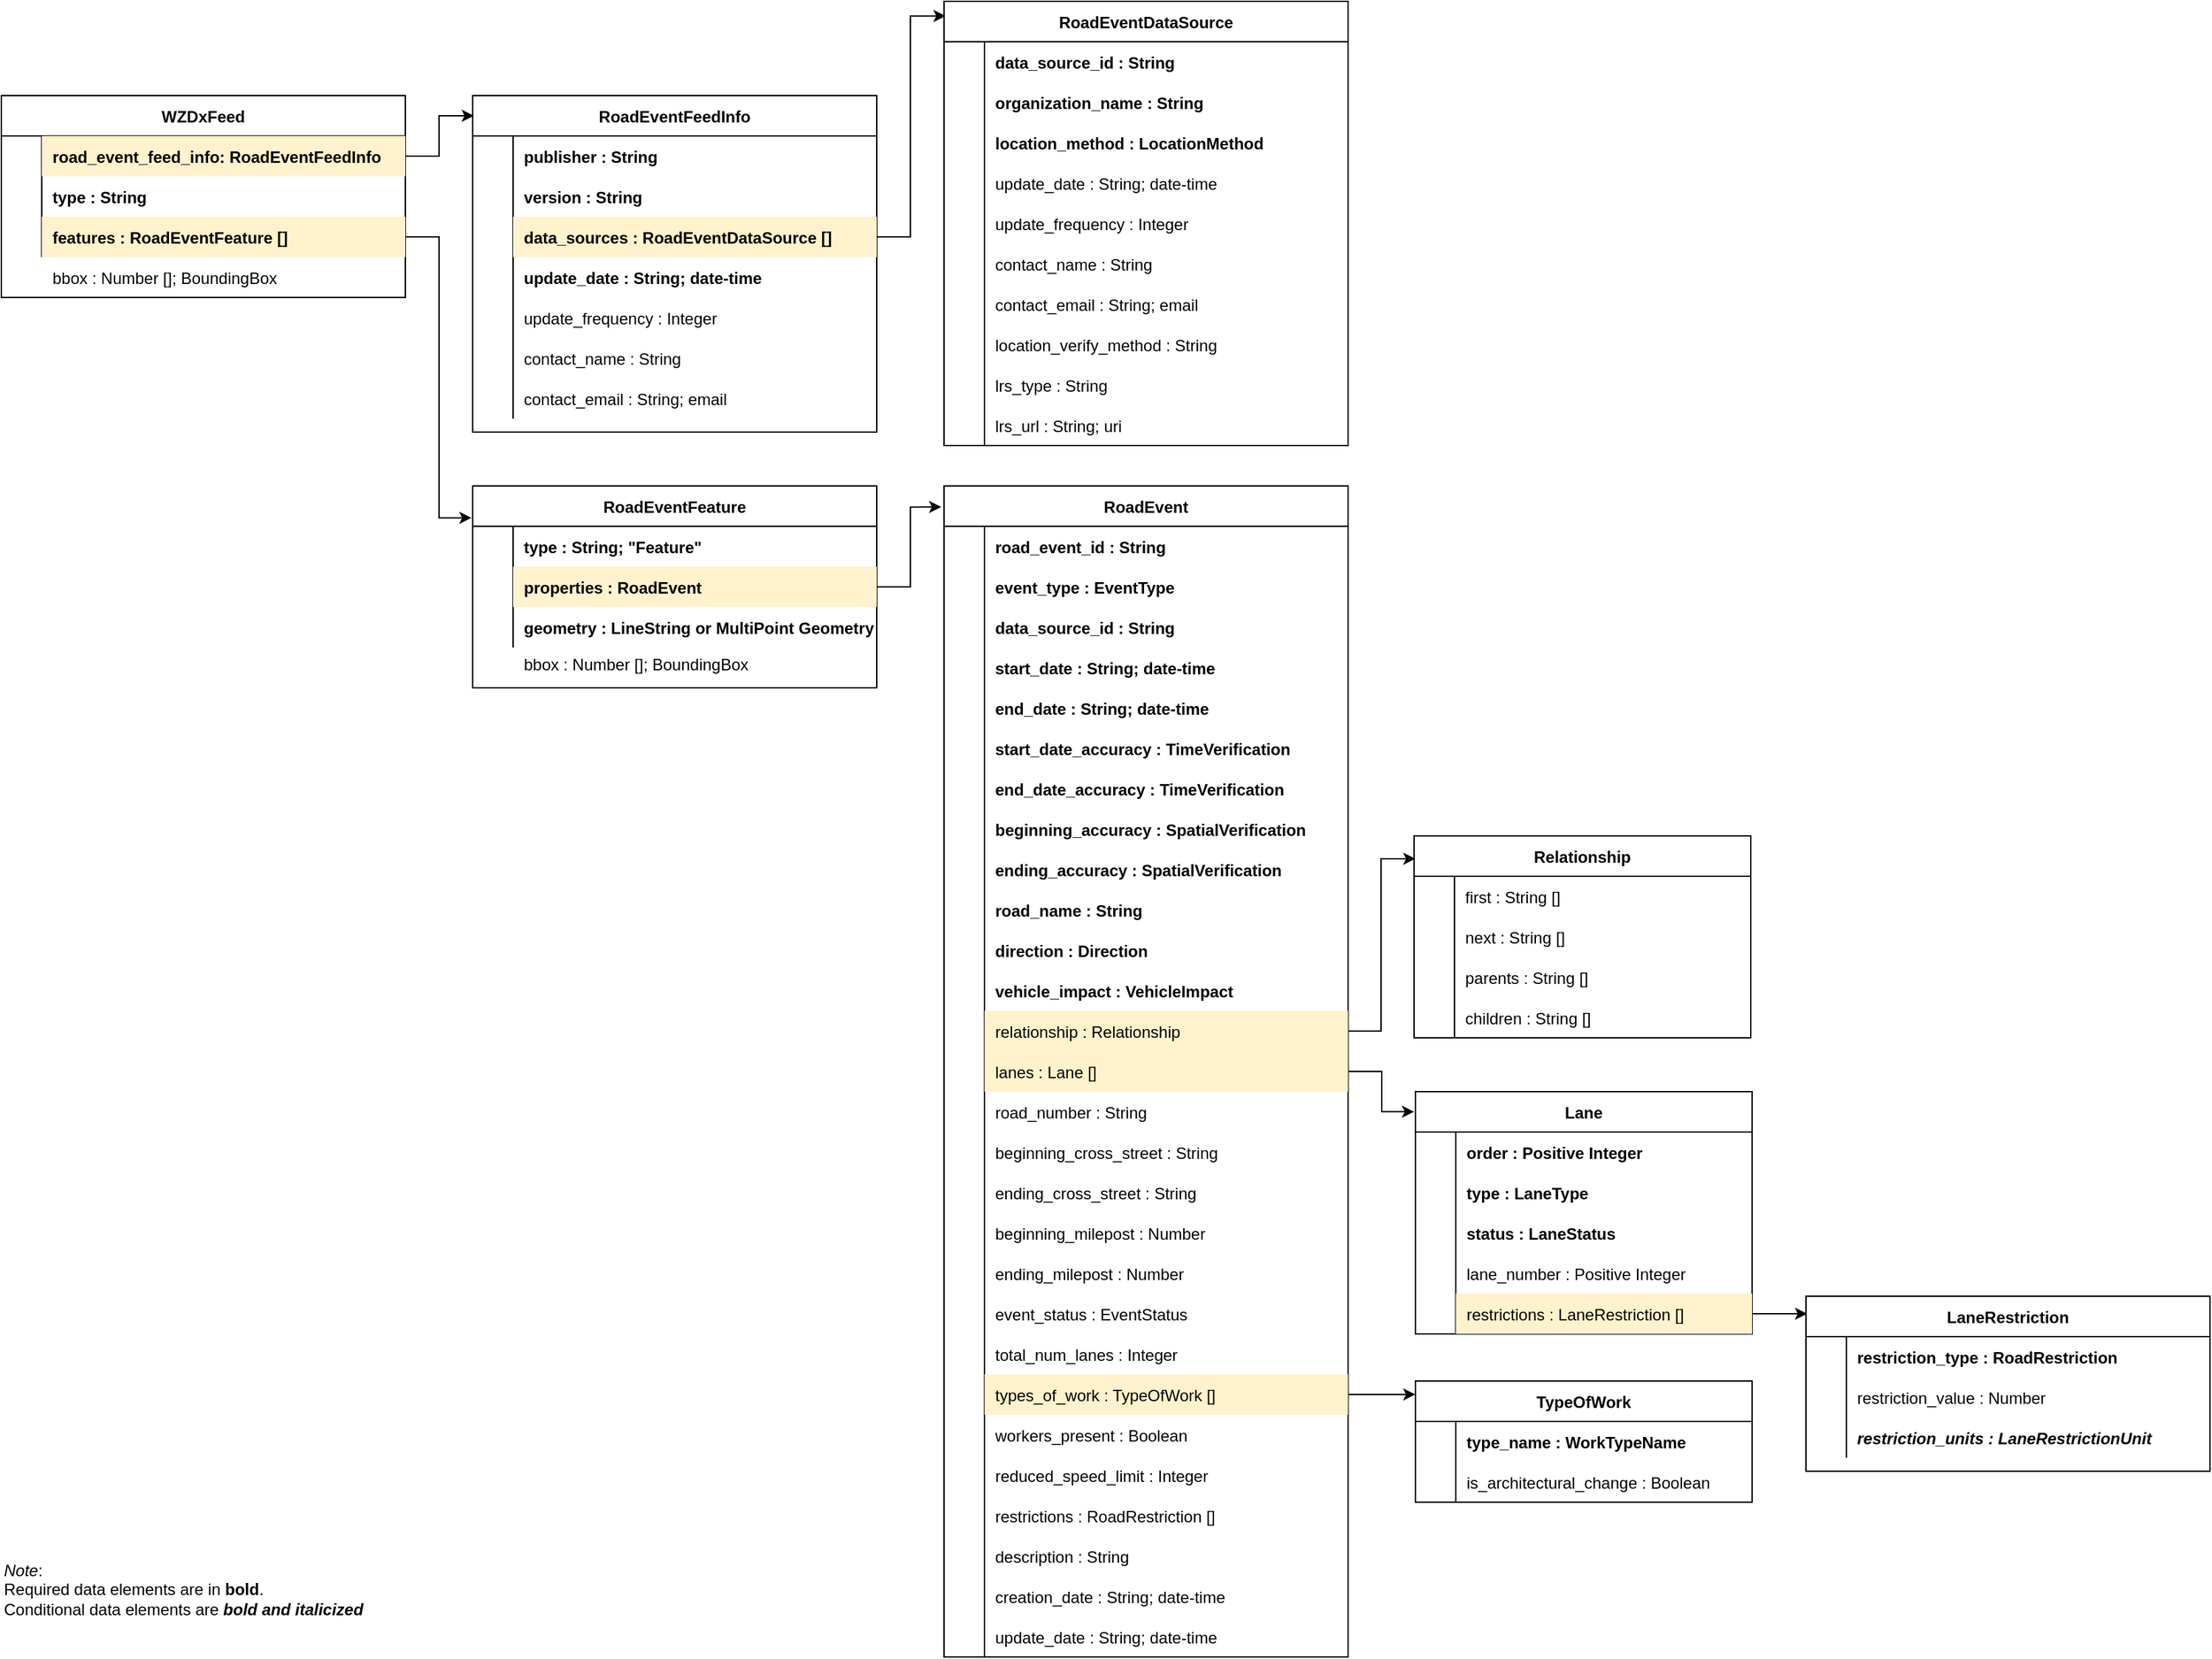 <mxfile version="14.0.5" type="device"><diagram id="R2lEEEUBdFMjLlhIrx00" name="wzdx_object_diagram"><mxGraphModel dx="542" dy="802" grid="1" gridSize="10" guides="0" tooltips="1" connect="1" arrows="1" fold="1" page="1" pageScale="1" pageWidth="850" pageHeight="1100" math="0" shadow="0" extFonts="Permanent Marker^https://fonts.googleapis.com/css?family=Permanent+Marker"><root><mxCell id="0"/><mxCell id="1" parent="0"/><mxCell id="kkJm4F6W9m2wwQlCDfJv-1" value="&lt;i&gt;Note&lt;/i&gt;: &lt;br&gt;Required data elements are in&amp;nbsp;&lt;b&gt;bold&lt;/b&gt;. &lt;br&gt;Conditional data elements are&amp;nbsp;&lt;b&gt;&lt;i&gt;bold and italicized&lt;/i&gt;&lt;/b&gt;&amp;nbsp;" style="text;html=1;strokeColor=none;fillColor=none;align=left;verticalAlign=middle;whiteSpace=wrap;rounded=0;" parent="1" vertex="1"><mxGeometry x="40" y="1220" width="540" height="20" as="geometry"/></mxCell><mxCell id="k0RqxaRmuKo-K8MDaf9T-4" style="edgeStyle=orthogonalEdgeStyle;rounded=0;orthogonalLoop=1;jettySize=auto;html=1;exitX=1;exitY=0.5;exitDx=0;exitDy=0;entryX=0;entryY=0.111;entryDx=0;entryDy=0;entryPerimeter=0;" parent="1" source="k0RqxaRmuKo-K8MDaf9T-1" target="uCtt0tD_G5qv8hF2xsMe-266" edge="1"><mxGeometry relative="1" as="geometry"/></mxCell><mxCell id="k0RqxaRmuKo-K8MDaf9T-5" style="edgeStyle=orthogonalEdgeStyle;rounded=0;orthogonalLoop=1;jettySize=auto;html=1;exitX=1;exitY=0.5;exitDx=0;exitDy=0;entryX=0.004;entryY=0.113;entryDx=0;entryDy=0;entryPerimeter=0;" parent="1" source="t7j2kxV-uw-LM42T0Sll-5" target="uCtt0tD_G5qv8hF2xsMe-300" edge="1"><mxGeometry relative="1" as="geometry"/></mxCell><mxCell id="k0RqxaRmuKo-K8MDaf9T-6" style="edgeStyle=orthogonalEdgeStyle;rounded=0;orthogonalLoop=1;jettySize=auto;html=1;exitX=1;exitY=0.5;exitDx=0;exitDy=0;entryX=-0.004;entryY=0.083;entryDx=0;entryDy=0;entryPerimeter=0;" parent="1" source="t7j2kxV-uw-LM42T0Sll-8" target="uCtt0tD_G5qv8hF2xsMe-232" edge="1"><mxGeometry relative="1" as="geometry"/></mxCell><mxCell id="k0RqxaRmuKo-K8MDaf9T-8" style="edgeStyle=orthogonalEdgeStyle;rounded=0;orthogonalLoop=1;jettySize=auto;html=1;exitX=1;exitY=0.5;exitDx=0;exitDy=0;entryX=0.003;entryY=0.1;entryDx=0;entryDy=0;entryPerimeter=0;" parent="1" source="uCtt0tD_G5qv8hF2xsMe-236" target="uCtt0tD_G5qv8hF2xsMe-343" edge="1"><mxGeometry relative="1" as="geometry"/></mxCell><mxCell id="RslNUwGre3f8OOTfC9o_-3" value="WZDxFeed" style="shape=table;startSize=30;container=1;collapsible=1;childLayout=tableLayout;fixedRows=1;rowLines=0;fontStyle=1;align=center;resizeLast=1;" parent="1" vertex="1"><mxGeometry x="40" y="120" width="300" height="150" as="geometry"/></mxCell><mxCell id="RslNUwGre3f8OOTfC9o_-4" value="" style="shape=partialRectangle;collapsible=0;dropTarget=0;pointerEvents=0;fillColor=none;points=[[0,0.5],[1,0.5]];portConstraint=eastwest;top=0;left=0;right=0;bottom=0;" parent="RslNUwGre3f8OOTfC9o_-3" vertex="1"><mxGeometry y="30" width="300" height="30" as="geometry"/></mxCell><mxCell id="RslNUwGre3f8OOTfC9o_-5" value="" style="shape=partialRectangle;overflow=hidden;connectable=0;fillColor=none;top=0;left=0;bottom=0;right=0;" parent="RslNUwGre3f8OOTfC9o_-4" vertex="1"><mxGeometry width="30" height="30" as="geometry"/></mxCell><mxCell id="RslNUwGre3f8OOTfC9o_-6" value="road_event_feed_info: RoadEventFeedInfo" style="shape=partialRectangle;overflow=hidden;connectable=0;fillColor=#fff2cc;top=0;left=0;bottom=0;right=0;align=left;spacingLeft=6;fontStyle=1;strokeColor=#d6b656;" parent="RslNUwGre3f8OOTfC9o_-4" vertex="1"><mxGeometry x="30" width="270" height="30" as="geometry"/></mxCell><mxCell id="RslNUwGre3f8OOTfC9o_-7" style="shape=partialRectangle;collapsible=0;dropTarget=0;pointerEvents=0;fillColor=none;points=[[0,0.5],[1,0.5]];portConstraint=eastwest;top=0;left=0;right=0;bottom=0;" parent="RslNUwGre3f8OOTfC9o_-3" vertex="1"><mxGeometry y="60" width="300" height="30" as="geometry"/></mxCell><mxCell id="RslNUwGre3f8OOTfC9o_-8" style="shape=partialRectangle;overflow=hidden;connectable=0;fillColor=none;top=0;left=0;bottom=0;right=0;" parent="RslNUwGre3f8OOTfC9o_-7" vertex="1"><mxGeometry width="30" height="30" as="geometry"/></mxCell><mxCell id="RslNUwGre3f8OOTfC9o_-9" value="type : String" style="shape=partialRectangle;overflow=hidden;connectable=0;fillColor=none;top=0;left=0;bottom=0;right=0;align=left;spacingLeft=6;fontStyle=1" parent="RslNUwGre3f8OOTfC9o_-7" vertex="1"><mxGeometry x="30" width="270" height="30" as="geometry"/></mxCell><mxCell id="RslNUwGre3f8OOTfC9o_-10" style="shape=partialRectangle;collapsible=0;dropTarget=0;pointerEvents=0;fillColor=none;points=[[0,0.5],[1,0.5]];portConstraint=eastwest;top=0;left=0;right=0;bottom=0;" parent="RslNUwGre3f8OOTfC9o_-3" vertex="1"><mxGeometry y="90" width="300" height="30" as="geometry"/></mxCell><mxCell id="RslNUwGre3f8OOTfC9o_-11" style="shape=partialRectangle;overflow=hidden;connectable=0;fillColor=none;top=0;left=0;bottom=0;right=0;" parent="RslNUwGre3f8OOTfC9o_-10" vertex="1"><mxGeometry width="30" height="30" as="geometry"/></mxCell><mxCell id="RslNUwGre3f8OOTfC9o_-12" value="features : RoadEventFeature []" style="shape=partialRectangle;overflow=hidden;connectable=0;fillColor=#fff2cc;top=0;left=0;bottom=0;right=0;align=left;spacingLeft=6;fontStyle=1;strokeColor=#d6b656;" parent="RslNUwGre3f8OOTfC9o_-10" vertex="1"><mxGeometry x="30" width="270" height="30" as="geometry"/></mxCell><mxCell id="k0RqxaRmuKo-K8MDaf9T-9" style="edgeStyle=orthogonalEdgeStyle;rounded=0;orthogonalLoop=1;jettySize=auto;html=1;exitX=1;exitY=0.5;exitDx=0;exitDy=0;entryX=0.003;entryY=0.06;entryDx=0;entryDy=0;entryPerimeter=0;" parent="1" source="RslNUwGre3f8OOTfC9o_-4" target="C-vyLk0tnHw3VtMMgP7b-23" edge="1"><mxGeometry relative="1" as="geometry"/></mxCell><mxCell id="k0RqxaRmuKo-K8MDaf9T-10" style="edgeStyle=orthogonalEdgeStyle;rounded=0;orthogonalLoop=1;jettySize=auto;html=1;exitX=1;exitY=0.5;exitDx=0;exitDy=0;entryX=-0.003;entryY=0.158;entryDx=0;entryDy=0;entryPerimeter=0;" parent="1" source="RslNUwGre3f8OOTfC9o_-10" target="BHbQhKfwGy02K6a1aAIS-3" edge="1"><mxGeometry relative="1" as="geometry"/></mxCell><mxCell id="k0RqxaRmuKo-K8MDaf9T-11" style="edgeStyle=orthogonalEdgeStyle;rounded=0;orthogonalLoop=1;jettySize=auto;html=1;exitX=1;exitY=0.5;exitDx=0;exitDy=0;entryX=-0.007;entryY=0.018;entryDx=0;entryDy=0;entryPerimeter=0;" parent="1" source="BHbQhKfwGy02K6a1aAIS-7" target="C-vyLk0tnHw3VtMMgP7b-13" edge="1"><mxGeometry relative="1" as="geometry"/></mxCell><mxCell id="k0RqxaRmuKo-K8MDaf9T-12" style="edgeStyle=orthogonalEdgeStyle;rounded=0;orthogonalLoop=1;jettySize=auto;html=1;exitX=1;exitY=0.5;exitDx=0;exitDy=0;entryX=0.004;entryY=0.033;entryDx=0;entryDy=0;entryPerimeter=0;" parent="1" source="g1YjNCGrNxeesBz3NY09-2" target="C-vyLk0tnHw3VtMMgP7b-2" edge="1"><mxGeometry relative="1" as="geometry"/></mxCell><mxCell id="C-vyLk0tnHw3VtMMgP7b-23" value="RoadEventFeedInfo" style="shape=table;startSize=30;container=1;collapsible=1;childLayout=tableLayout;fixedRows=1;rowLines=0;fontStyle=1;align=center;resizeLast=1;" parent="1" vertex="1"><mxGeometry x="390" y="120" width="300" height="250" as="geometry"/></mxCell><mxCell id="C-vyLk0tnHw3VtMMgP7b-27" value="" style="shape=partialRectangle;collapsible=0;dropTarget=0;pointerEvents=0;fillColor=none;points=[[0,0.5],[1,0.5]];portConstraint=eastwest;top=0;left=0;right=0;bottom=0;" parent="C-vyLk0tnHw3VtMMgP7b-23" vertex="1"><mxGeometry y="30" width="300" height="30" as="geometry"/></mxCell><mxCell id="C-vyLk0tnHw3VtMMgP7b-28" value="" style="shape=partialRectangle;overflow=hidden;connectable=0;fillColor=none;top=0;left=0;bottom=0;right=0;" parent="C-vyLk0tnHw3VtMMgP7b-27" vertex="1"><mxGeometry width="30" height="30" as="geometry"/></mxCell><mxCell id="C-vyLk0tnHw3VtMMgP7b-29" value="publisher : String" style="shape=partialRectangle;overflow=hidden;connectable=0;fillColor=none;top=0;left=0;bottom=0;right=0;align=left;spacingLeft=6;fontStyle=1" parent="C-vyLk0tnHw3VtMMgP7b-27" vertex="1"><mxGeometry x="30" width="270" height="30" as="geometry"/></mxCell><mxCell id="uCtt0tD_G5qv8hF2xsMe-9" style="shape=partialRectangle;collapsible=0;dropTarget=0;pointerEvents=0;fillColor=none;points=[[0,0.5],[1,0.5]];portConstraint=eastwest;top=0;left=0;right=0;bottom=0;" parent="C-vyLk0tnHw3VtMMgP7b-23" vertex="1"><mxGeometry y="60" width="300" height="30" as="geometry"/></mxCell><mxCell id="uCtt0tD_G5qv8hF2xsMe-10" style="shape=partialRectangle;overflow=hidden;connectable=0;fillColor=none;top=0;left=0;bottom=0;right=0;" parent="uCtt0tD_G5qv8hF2xsMe-9" vertex="1"><mxGeometry width="30" height="30" as="geometry"/></mxCell><mxCell id="uCtt0tD_G5qv8hF2xsMe-11" value="version : String" style="shape=partialRectangle;overflow=hidden;connectable=0;fillColor=none;top=0;left=0;bottom=0;right=0;align=left;spacingLeft=6;fontStyle=1" parent="uCtt0tD_G5qv8hF2xsMe-9" vertex="1"><mxGeometry x="30" width="270" height="30" as="geometry"/></mxCell><mxCell id="g1YjNCGrNxeesBz3NY09-2" style="shape=partialRectangle;collapsible=0;dropTarget=0;pointerEvents=0;fillColor=none;points=[[0,0.5],[1,0.5]];portConstraint=eastwest;top=0;left=0;right=0;bottom=0;" parent="C-vyLk0tnHw3VtMMgP7b-23" vertex="1"><mxGeometry y="90" width="300" height="30" as="geometry"/></mxCell><mxCell id="g1YjNCGrNxeesBz3NY09-3" style="shape=partialRectangle;overflow=hidden;connectable=0;fillColor=none;top=0;left=0;bottom=0;right=0;" parent="g1YjNCGrNxeesBz3NY09-2" vertex="1"><mxGeometry width="30" height="30" as="geometry"/></mxCell><mxCell id="g1YjNCGrNxeesBz3NY09-4" value="data_sources : RoadEventDataSource []" style="shape=partialRectangle;overflow=hidden;connectable=0;fillColor=#fff2cc;top=0;left=0;bottom=0;right=0;align=left;spacingLeft=6;fontStyle=1;strokeColor=#d6b656;" parent="g1YjNCGrNxeesBz3NY09-2" vertex="1"><mxGeometry x="30" width="270" height="30" as="geometry"/></mxCell><mxCell id="uCtt0tD_G5qv8hF2xsMe-12" style="shape=partialRectangle;collapsible=0;dropTarget=0;pointerEvents=0;fillColor=none;points=[[0,0.5],[1,0.5]];portConstraint=eastwest;top=0;left=0;right=0;bottom=0;" parent="C-vyLk0tnHw3VtMMgP7b-23" vertex="1"><mxGeometry y="120" width="300" height="30" as="geometry"/></mxCell><mxCell id="uCtt0tD_G5qv8hF2xsMe-13" style="shape=partialRectangle;overflow=hidden;connectable=0;fillColor=none;top=0;left=0;bottom=0;right=0;" parent="uCtt0tD_G5qv8hF2xsMe-12" vertex="1"><mxGeometry width="30" height="30" as="geometry"/></mxCell><mxCell id="uCtt0tD_G5qv8hF2xsMe-14" value="update_date : String; date-time" style="shape=partialRectangle;overflow=hidden;connectable=0;fillColor=none;top=0;left=0;bottom=0;right=0;align=left;spacingLeft=6;fontStyle=1" parent="uCtt0tD_G5qv8hF2xsMe-12" vertex="1"><mxGeometry x="30" width="270" height="30" as="geometry"/></mxCell><mxCell id="uCtt0tD_G5qv8hF2xsMe-15" style="shape=partialRectangle;collapsible=0;dropTarget=0;pointerEvents=0;fillColor=none;points=[[0,0.5],[1,0.5]];portConstraint=eastwest;top=0;left=0;right=0;bottom=0;" parent="C-vyLk0tnHw3VtMMgP7b-23" vertex="1"><mxGeometry y="150" width="300" height="30" as="geometry"/></mxCell><mxCell id="uCtt0tD_G5qv8hF2xsMe-16" style="shape=partialRectangle;overflow=hidden;connectable=0;fillColor=none;top=0;left=0;bottom=0;right=0;" parent="uCtt0tD_G5qv8hF2xsMe-15" vertex="1"><mxGeometry width="30" height="30" as="geometry"/></mxCell><mxCell id="uCtt0tD_G5qv8hF2xsMe-17" value="update_frequency : Integer" style="shape=partialRectangle;overflow=hidden;connectable=0;fillColor=none;top=0;left=0;bottom=0;right=0;align=left;spacingLeft=6;" parent="uCtt0tD_G5qv8hF2xsMe-15" vertex="1"><mxGeometry x="30" width="270" height="30" as="geometry"/></mxCell><mxCell id="uCtt0tD_G5qv8hF2xsMe-18" style="shape=partialRectangle;collapsible=0;dropTarget=0;pointerEvents=0;fillColor=none;points=[[0,0.5],[1,0.5]];portConstraint=eastwest;top=0;left=0;right=0;bottom=0;" parent="C-vyLk0tnHw3VtMMgP7b-23" vertex="1"><mxGeometry y="180" width="300" height="30" as="geometry"/></mxCell><mxCell id="uCtt0tD_G5qv8hF2xsMe-19" style="shape=partialRectangle;overflow=hidden;connectable=0;fillColor=none;top=0;left=0;bottom=0;right=0;" parent="uCtt0tD_G5qv8hF2xsMe-18" vertex="1"><mxGeometry width="30" height="30" as="geometry"/></mxCell><mxCell id="uCtt0tD_G5qv8hF2xsMe-20" value="contact_name : String" style="shape=partialRectangle;overflow=hidden;connectable=0;fillColor=none;top=0;left=0;bottom=0;right=0;align=left;spacingLeft=6;" parent="uCtt0tD_G5qv8hF2xsMe-18" vertex="1"><mxGeometry x="30" width="270" height="30" as="geometry"/></mxCell><mxCell id="uCtt0tD_G5qv8hF2xsMe-21" style="shape=partialRectangle;collapsible=0;dropTarget=0;pointerEvents=0;fillColor=none;points=[[0,0.5],[1,0.5]];portConstraint=eastwest;top=0;left=0;right=0;bottom=0;" parent="C-vyLk0tnHw3VtMMgP7b-23" vertex="1"><mxGeometry y="210" width="300" height="30" as="geometry"/></mxCell><mxCell id="uCtt0tD_G5qv8hF2xsMe-22" style="shape=partialRectangle;overflow=hidden;connectable=0;fillColor=none;top=0;left=0;bottom=0;right=0;" parent="uCtt0tD_G5qv8hF2xsMe-21" vertex="1"><mxGeometry width="30" height="30" as="geometry"/></mxCell><mxCell id="uCtt0tD_G5qv8hF2xsMe-23" value="contact_email : String; email" style="shape=partialRectangle;overflow=hidden;connectable=0;fillColor=none;top=0;left=0;bottom=0;right=0;align=left;spacingLeft=6;" parent="uCtt0tD_G5qv8hF2xsMe-21" vertex="1"><mxGeometry x="30" width="270" height="30" as="geometry"/></mxCell><mxCell id="BHbQhKfwGy02K6a1aAIS-3" value="RoadEventFeature" style="shape=table;startSize=30;container=1;collapsible=1;childLayout=tableLayout;fixedRows=1;rowLines=0;fontStyle=1;align=center;resizeLast=1;" parent="1" vertex="1"><mxGeometry x="390" y="410" width="300" height="150" as="geometry"/></mxCell><mxCell id="BHbQhKfwGy02K6a1aAIS-4" value="" style="shape=partialRectangle;collapsible=0;dropTarget=0;pointerEvents=0;fillColor=none;points=[[0,0.5],[1,0.5]];portConstraint=eastwest;top=0;left=0;right=0;bottom=0;" parent="BHbQhKfwGy02K6a1aAIS-3" vertex="1"><mxGeometry y="30" width="300" height="30" as="geometry"/></mxCell><mxCell id="BHbQhKfwGy02K6a1aAIS-5" value="" style="shape=partialRectangle;overflow=hidden;connectable=0;fillColor=none;top=0;left=0;bottom=0;right=0;" parent="BHbQhKfwGy02K6a1aAIS-4" vertex="1"><mxGeometry width="30" height="30" as="geometry"/></mxCell><mxCell id="BHbQhKfwGy02K6a1aAIS-6" value="type : String; &quot;Feature&quot;" style="shape=partialRectangle;overflow=hidden;connectable=0;top=0;left=0;bottom=0;right=0;align=left;spacingLeft=6;fontStyle=1;strokeColor=#d6b656;fillColor=none;" parent="BHbQhKfwGy02K6a1aAIS-4" vertex="1"><mxGeometry x="30" width="270" height="30" as="geometry"/></mxCell><mxCell id="BHbQhKfwGy02K6a1aAIS-7" style="shape=partialRectangle;collapsible=0;dropTarget=0;pointerEvents=0;fillColor=none;points=[[0,0.5],[1,0.5]];portConstraint=eastwest;top=0;left=0;right=0;bottom=0;" parent="BHbQhKfwGy02K6a1aAIS-3" vertex="1"><mxGeometry y="60" width="300" height="30" as="geometry"/></mxCell><mxCell id="BHbQhKfwGy02K6a1aAIS-8" style="shape=partialRectangle;overflow=hidden;connectable=0;fillColor=none;top=0;left=0;bottom=0;right=0;" parent="BHbQhKfwGy02K6a1aAIS-7" vertex="1"><mxGeometry width="30" height="30" as="geometry"/></mxCell><mxCell id="BHbQhKfwGy02K6a1aAIS-9" value="properties : RoadEvent" style="shape=partialRectangle;overflow=hidden;connectable=0;fillColor=#fff2cc;top=0;left=0;bottom=0;right=0;align=left;spacingLeft=6;fontStyle=1;strokeColor=#d6b656;" parent="BHbQhKfwGy02K6a1aAIS-7" vertex="1"><mxGeometry x="30" width="270" height="30" as="geometry"/></mxCell><mxCell id="BHbQhKfwGy02K6a1aAIS-10" style="shape=partialRectangle;collapsible=0;dropTarget=0;pointerEvents=0;fillColor=none;points=[[0,0.5],[1,0.5]];portConstraint=eastwest;top=0;left=0;right=0;bottom=0;" parent="BHbQhKfwGy02K6a1aAIS-3" vertex="1"><mxGeometry y="90" width="300" height="30" as="geometry"/></mxCell><mxCell id="BHbQhKfwGy02K6a1aAIS-11" style="shape=partialRectangle;overflow=hidden;connectable=0;fillColor=none;top=0;left=0;bottom=0;right=0;" parent="BHbQhKfwGy02K6a1aAIS-10" vertex="1"><mxGeometry width="30" height="30" as="geometry"/></mxCell><mxCell id="BHbQhKfwGy02K6a1aAIS-12" value="geometry : LineString or MultiPoint Geometry" style="shape=partialRectangle;overflow=hidden;connectable=0;top=0;left=0;bottom=0;right=0;align=left;spacingLeft=6;fontStyle=1;strokeColor=#d6b656;fillColor=none;" parent="BHbQhKfwGy02K6a1aAIS-10" vertex="1"><mxGeometry x="30" width="270" height="30" as="geometry"/></mxCell><mxCell id="C-vyLk0tnHw3VtMMgP7b-2" value="RoadEventDataSource" style="shape=table;startSize=30;container=1;collapsible=1;childLayout=tableLayout;fixedRows=1;rowLines=0;fontStyle=1;align=center;resizeLast=1;" parent="1" vertex="1"><mxGeometry x="740" y="50" width="300" height="330" as="geometry"/></mxCell><mxCell id="C-vyLk0tnHw3VtMMgP7b-6" value="" style="shape=partialRectangle;collapsible=0;dropTarget=0;pointerEvents=0;fillColor=none;points=[[0,0.5],[1,0.5]];portConstraint=eastwest;top=0;left=0;right=0;bottom=0;" parent="C-vyLk0tnHw3VtMMgP7b-2" vertex="1"><mxGeometry y="30" width="300" height="30" as="geometry"/></mxCell><mxCell id="C-vyLk0tnHw3VtMMgP7b-7" value="" style="shape=partialRectangle;overflow=hidden;connectable=0;fillColor=none;top=0;left=0;bottom=0;right=0;" parent="C-vyLk0tnHw3VtMMgP7b-6" vertex="1"><mxGeometry width="30" height="30" as="geometry"/></mxCell><mxCell id="C-vyLk0tnHw3VtMMgP7b-8" value="data_source_id : String" style="shape=partialRectangle;overflow=hidden;connectable=0;fillColor=none;top=0;left=0;bottom=0;right=0;align=left;spacingLeft=6;fontStyle=1" parent="C-vyLk0tnHw3VtMMgP7b-6" vertex="1"><mxGeometry x="30" width="270" height="30" as="geometry"/></mxCell><mxCell id="C-vyLk0tnHw3VtMMgP7b-9" value="" style="shape=partialRectangle;collapsible=0;dropTarget=0;pointerEvents=0;fillColor=none;points=[[0,0.5],[1,0.5]];portConstraint=eastwest;top=0;left=0;right=0;bottom=0;" parent="C-vyLk0tnHw3VtMMgP7b-2" vertex="1"><mxGeometry y="60" width="300" height="30" as="geometry"/></mxCell><mxCell id="C-vyLk0tnHw3VtMMgP7b-10" value="" style="shape=partialRectangle;overflow=hidden;connectable=0;fillColor=none;top=0;left=0;bottom=0;right=0;" parent="C-vyLk0tnHw3VtMMgP7b-9" vertex="1"><mxGeometry width="30" height="30" as="geometry"/></mxCell><mxCell id="C-vyLk0tnHw3VtMMgP7b-11" value="organization_name : String" style="shape=partialRectangle;overflow=hidden;connectable=0;fillColor=none;top=0;left=0;bottom=0;right=0;align=left;spacingLeft=6;fontStyle=1" parent="C-vyLk0tnHw3VtMMgP7b-9" vertex="1"><mxGeometry x="30" width="270" height="30" as="geometry"/></mxCell><mxCell id="uCtt0tD_G5qv8hF2xsMe-60" style="shape=partialRectangle;collapsible=0;dropTarget=0;pointerEvents=0;fillColor=none;points=[[0,0.5],[1,0.5]];portConstraint=eastwest;top=0;left=0;right=0;bottom=0;" parent="C-vyLk0tnHw3VtMMgP7b-2" vertex="1"><mxGeometry y="90" width="300" height="30" as="geometry"/></mxCell><mxCell id="uCtt0tD_G5qv8hF2xsMe-61" style="shape=partialRectangle;overflow=hidden;connectable=0;fillColor=none;top=0;left=0;bottom=0;right=0;" parent="uCtt0tD_G5qv8hF2xsMe-60" vertex="1"><mxGeometry width="30" height="30" as="geometry"/></mxCell><mxCell id="uCtt0tD_G5qv8hF2xsMe-62" value="location_method : LocationMethod" style="shape=partialRectangle;overflow=hidden;connectable=0;fillColor=none;top=0;left=0;bottom=0;right=0;align=left;spacingLeft=6;fontStyle=1" parent="uCtt0tD_G5qv8hF2xsMe-60" vertex="1"><mxGeometry x="30" width="270" height="30" as="geometry"/></mxCell><mxCell id="uCtt0tD_G5qv8hF2xsMe-57" style="shape=partialRectangle;collapsible=0;dropTarget=0;pointerEvents=0;fillColor=none;points=[[0,0.5],[1,0.5]];portConstraint=eastwest;top=0;left=0;right=0;bottom=0;" parent="C-vyLk0tnHw3VtMMgP7b-2" vertex="1"><mxGeometry y="120" width="300" height="30" as="geometry"/></mxCell><mxCell id="uCtt0tD_G5qv8hF2xsMe-58" style="shape=partialRectangle;overflow=hidden;connectable=0;fillColor=none;top=0;left=0;bottom=0;right=0;" parent="uCtt0tD_G5qv8hF2xsMe-57" vertex="1"><mxGeometry width="30" height="30" as="geometry"/></mxCell><mxCell id="uCtt0tD_G5qv8hF2xsMe-59" value="update_date : String; date-time" style="shape=partialRectangle;overflow=hidden;connectable=0;fillColor=none;top=0;left=0;bottom=0;right=0;align=left;spacingLeft=6;" parent="uCtt0tD_G5qv8hF2xsMe-57" vertex="1"><mxGeometry x="30" width="270" height="30" as="geometry"/></mxCell><mxCell id="uCtt0tD_G5qv8hF2xsMe-54" style="shape=partialRectangle;collapsible=0;dropTarget=0;pointerEvents=0;fillColor=none;points=[[0,0.5],[1,0.5]];portConstraint=eastwest;top=0;left=0;right=0;bottom=0;" parent="C-vyLk0tnHw3VtMMgP7b-2" vertex="1"><mxGeometry y="150" width="300" height="30" as="geometry"/></mxCell><mxCell id="uCtt0tD_G5qv8hF2xsMe-55" style="shape=partialRectangle;overflow=hidden;connectable=0;fillColor=none;top=0;left=0;bottom=0;right=0;" parent="uCtt0tD_G5qv8hF2xsMe-54" vertex="1"><mxGeometry width="30" height="30" as="geometry"/></mxCell><mxCell id="uCtt0tD_G5qv8hF2xsMe-56" value="update_frequency : Integer" style="shape=partialRectangle;overflow=hidden;connectable=0;fillColor=none;top=0;left=0;bottom=0;right=0;align=left;spacingLeft=6;" parent="uCtt0tD_G5qv8hF2xsMe-54" vertex="1"><mxGeometry x="30" width="270" height="30" as="geometry"/></mxCell><mxCell id="uCtt0tD_G5qv8hF2xsMe-51" style="shape=partialRectangle;collapsible=0;dropTarget=0;pointerEvents=0;fillColor=none;points=[[0,0.5],[1,0.5]];portConstraint=eastwest;top=0;left=0;right=0;bottom=0;" parent="C-vyLk0tnHw3VtMMgP7b-2" vertex="1"><mxGeometry y="180" width="300" height="30" as="geometry"/></mxCell><mxCell id="uCtt0tD_G5qv8hF2xsMe-52" style="shape=partialRectangle;overflow=hidden;connectable=0;fillColor=none;top=0;left=0;bottom=0;right=0;" parent="uCtt0tD_G5qv8hF2xsMe-51" vertex="1"><mxGeometry width="30" height="30" as="geometry"/></mxCell><mxCell id="uCtt0tD_G5qv8hF2xsMe-53" value="contact_name : String" style="shape=partialRectangle;overflow=hidden;connectable=0;fillColor=none;top=0;left=0;bottom=0;right=0;align=left;spacingLeft=6;" parent="uCtt0tD_G5qv8hF2xsMe-51" vertex="1"><mxGeometry x="30" width="270" height="30" as="geometry"/></mxCell><mxCell id="uCtt0tD_G5qv8hF2xsMe-48" style="shape=partialRectangle;collapsible=0;dropTarget=0;pointerEvents=0;fillColor=none;points=[[0,0.5],[1,0.5]];portConstraint=eastwest;top=0;left=0;right=0;bottom=0;" parent="C-vyLk0tnHw3VtMMgP7b-2" vertex="1"><mxGeometry y="210" width="300" height="30" as="geometry"/></mxCell><mxCell id="uCtt0tD_G5qv8hF2xsMe-49" style="shape=partialRectangle;overflow=hidden;connectable=0;fillColor=none;top=0;left=0;bottom=0;right=0;" parent="uCtt0tD_G5qv8hF2xsMe-48" vertex="1"><mxGeometry width="30" height="30" as="geometry"/></mxCell><mxCell id="uCtt0tD_G5qv8hF2xsMe-50" value="contact_email : String; email" style="shape=partialRectangle;overflow=hidden;connectable=0;fillColor=none;top=0;left=0;bottom=0;right=0;align=left;spacingLeft=6;" parent="uCtt0tD_G5qv8hF2xsMe-48" vertex="1"><mxGeometry x="30" width="270" height="30" as="geometry"/></mxCell><mxCell id="uCtt0tD_G5qv8hF2xsMe-45" style="shape=partialRectangle;collapsible=0;dropTarget=0;pointerEvents=0;fillColor=none;points=[[0,0.5],[1,0.5]];portConstraint=eastwest;top=0;left=0;right=0;bottom=0;" parent="C-vyLk0tnHw3VtMMgP7b-2" vertex="1"><mxGeometry y="240" width="300" height="30" as="geometry"/></mxCell><mxCell id="uCtt0tD_G5qv8hF2xsMe-46" style="shape=partialRectangle;overflow=hidden;connectable=0;fillColor=none;top=0;left=0;bottom=0;right=0;" parent="uCtt0tD_G5qv8hF2xsMe-45" vertex="1"><mxGeometry width="30" height="30" as="geometry"/></mxCell><mxCell id="uCtt0tD_G5qv8hF2xsMe-47" value="location_verify_method : String" style="shape=partialRectangle;overflow=hidden;connectable=0;fillColor=none;top=0;left=0;bottom=0;right=0;align=left;spacingLeft=6;" parent="uCtt0tD_G5qv8hF2xsMe-45" vertex="1"><mxGeometry x="30" width="270" height="30" as="geometry"/></mxCell><mxCell id="uCtt0tD_G5qv8hF2xsMe-42" style="shape=partialRectangle;collapsible=0;dropTarget=0;pointerEvents=0;fillColor=none;points=[[0,0.5],[1,0.5]];portConstraint=eastwest;top=0;left=0;right=0;bottom=0;" parent="C-vyLk0tnHw3VtMMgP7b-2" vertex="1"><mxGeometry y="270" width="300" height="30" as="geometry"/></mxCell><mxCell id="uCtt0tD_G5qv8hF2xsMe-43" style="shape=partialRectangle;overflow=hidden;connectable=0;fillColor=none;top=0;left=0;bottom=0;right=0;" parent="uCtt0tD_G5qv8hF2xsMe-42" vertex="1"><mxGeometry width="30" height="30" as="geometry"/></mxCell><mxCell id="uCtt0tD_G5qv8hF2xsMe-44" value="lrs_type : String" style="shape=partialRectangle;overflow=hidden;connectable=0;fillColor=none;top=0;left=0;bottom=0;right=0;align=left;spacingLeft=6;" parent="uCtt0tD_G5qv8hF2xsMe-42" vertex="1"><mxGeometry x="30" width="270" height="30" as="geometry"/></mxCell><mxCell id="uCtt0tD_G5qv8hF2xsMe-39" style="shape=partialRectangle;collapsible=0;dropTarget=0;pointerEvents=0;fillColor=none;points=[[0,0.5],[1,0.5]];portConstraint=eastwest;top=0;left=0;right=0;bottom=0;" parent="C-vyLk0tnHw3VtMMgP7b-2" vertex="1"><mxGeometry y="300" width="300" height="30" as="geometry"/></mxCell><mxCell id="uCtt0tD_G5qv8hF2xsMe-40" style="shape=partialRectangle;overflow=hidden;connectable=0;fillColor=none;top=0;left=0;bottom=0;right=0;" parent="uCtt0tD_G5qv8hF2xsMe-39" vertex="1"><mxGeometry width="30" height="30" as="geometry"/></mxCell><mxCell id="uCtt0tD_G5qv8hF2xsMe-41" value="lrs_url : String; uri" style="shape=partialRectangle;overflow=hidden;connectable=0;fillColor=none;top=0;left=0;bottom=0;right=0;align=left;spacingLeft=6;" parent="uCtt0tD_G5qv8hF2xsMe-39" vertex="1"><mxGeometry x="30" width="270" height="30" as="geometry"/></mxCell><mxCell id="C-vyLk0tnHw3VtMMgP7b-13" value="RoadEvent" style="shape=table;startSize=30;container=1;collapsible=1;childLayout=tableLayout;fixedRows=1;rowLines=0;fontStyle=1;align=center;resizeLast=1;" parent="1" vertex="1"><mxGeometry x="740" y="410" width="300" height="870" as="geometry"/></mxCell><mxCell id="C-vyLk0tnHw3VtMMgP7b-17" value="" style="shape=partialRectangle;collapsible=0;dropTarget=0;pointerEvents=0;fillColor=none;points=[[0,0.5],[1,0.5]];portConstraint=eastwest;top=0;left=0;right=0;bottom=0;" parent="C-vyLk0tnHw3VtMMgP7b-13" vertex="1"><mxGeometry y="30" width="300" height="30" as="geometry"/></mxCell><mxCell id="C-vyLk0tnHw3VtMMgP7b-18" value="" style="shape=partialRectangle;overflow=hidden;connectable=0;fillColor=none;top=0;left=0;bottom=0;right=0;" parent="C-vyLk0tnHw3VtMMgP7b-17" vertex="1"><mxGeometry width="30" height="30" as="geometry"/></mxCell><mxCell id="C-vyLk0tnHw3VtMMgP7b-19" value="road_event_id : String" style="shape=partialRectangle;overflow=hidden;connectable=0;fillColor=none;top=0;left=0;bottom=0;right=0;align=left;spacingLeft=6;fontStyle=1" parent="C-vyLk0tnHw3VtMMgP7b-17" vertex="1"><mxGeometry x="30" width="270" height="30" as="geometry"/></mxCell><mxCell id="C-vyLk0tnHw3VtMMgP7b-20" value="" style="shape=partialRectangle;collapsible=0;dropTarget=0;pointerEvents=0;fillColor=none;points=[[0,0.5],[1,0.5]];portConstraint=eastwest;top=0;left=0;right=0;bottom=0;fontStyle=1" parent="C-vyLk0tnHw3VtMMgP7b-13" vertex="1"><mxGeometry y="60" width="300" height="30" as="geometry"/></mxCell><mxCell id="C-vyLk0tnHw3VtMMgP7b-21" value="" style="shape=partialRectangle;overflow=hidden;connectable=0;fillColor=none;top=0;left=0;bottom=0;right=0;" parent="C-vyLk0tnHw3VtMMgP7b-20" vertex="1"><mxGeometry width="30" height="30" as="geometry"/></mxCell><mxCell id="C-vyLk0tnHw3VtMMgP7b-22" value="event_type : EventType" style="shape=partialRectangle;overflow=hidden;connectable=0;fillColor=none;top=0;left=0;bottom=0;right=0;align=left;spacingLeft=6;fontStyle=1" parent="C-vyLk0tnHw3VtMMgP7b-20" vertex="1"><mxGeometry x="30" width="270" height="30" as="geometry"/></mxCell><mxCell id="t7j2kxV-uw-LM42T0Sll-2" value="" style="shape=partialRectangle;collapsible=0;dropTarget=0;pointerEvents=0;fillColor=none;points=[[0,0.5],[1,0.5]];portConstraint=eastwest;top=0;left=0;right=0;bottom=0;" parent="C-vyLk0tnHw3VtMMgP7b-13" vertex="1"><mxGeometry y="90" width="300" height="30" as="geometry"/></mxCell><mxCell id="t7j2kxV-uw-LM42T0Sll-3" value="" style="shape=partialRectangle;overflow=hidden;connectable=0;fillColor=none;top=0;left=0;bottom=0;right=0;" parent="t7j2kxV-uw-LM42T0Sll-2" vertex="1"><mxGeometry width="30" height="30" as="geometry"/></mxCell><mxCell id="t7j2kxV-uw-LM42T0Sll-4" value="data_source_id : String" style="shape=partialRectangle;overflow=hidden;connectable=0;fillColor=none;top=0;left=0;bottom=0;right=0;align=left;spacingLeft=6;fontStyle=1" parent="t7j2kxV-uw-LM42T0Sll-2" vertex="1"><mxGeometry x="30" width="270" height="30" as="geometry"/></mxCell><mxCell id="uCtt0tD_G5qv8hF2xsMe-87" style="shape=partialRectangle;collapsible=0;dropTarget=0;pointerEvents=0;fillColor=none;points=[[0,0.5],[1,0.5]];portConstraint=eastwest;top=0;left=0;right=0;bottom=0;fontStyle=1" parent="C-vyLk0tnHw3VtMMgP7b-13" vertex="1"><mxGeometry y="120" width="300" height="30" as="geometry"/></mxCell><mxCell id="uCtt0tD_G5qv8hF2xsMe-88" style="shape=partialRectangle;overflow=hidden;connectable=0;fillColor=none;top=0;left=0;bottom=0;right=0;" parent="uCtt0tD_G5qv8hF2xsMe-87" vertex="1"><mxGeometry width="30" height="30" as="geometry"/></mxCell><mxCell id="uCtt0tD_G5qv8hF2xsMe-89" value="start_date : String; date-time" style="shape=partialRectangle;overflow=hidden;connectable=0;fillColor=none;top=0;left=0;bottom=0;right=0;align=left;spacingLeft=6;fontStyle=1" parent="uCtt0tD_G5qv8hF2xsMe-87" vertex="1"><mxGeometry x="30" width="270" height="30" as="geometry"/></mxCell><mxCell id="uCtt0tD_G5qv8hF2xsMe-84" style="shape=partialRectangle;collapsible=0;dropTarget=0;pointerEvents=0;fillColor=none;points=[[0,0.5],[1,0.5]];portConstraint=eastwest;top=0;left=0;right=0;bottom=0;fontStyle=1" parent="C-vyLk0tnHw3VtMMgP7b-13" vertex="1"><mxGeometry y="150" width="300" height="30" as="geometry"/></mxCell><mxCell id="uCtt0tD_G5qv8hF2xsMe-85" style="shape=partialRectangle;overflow=hidden;connectable=0;fillColor=none;top=0;left=0;bottom=0;right=0;" parent="uCtt0tD_G5qv8hF2xsMe-84" vertex="1"><mxGeometry width="30" height="30" as="geometry"/></mxCell><mxCell id="uCtt0tD_G5qv8hF2xsMe-86" value="end_date : String; date-time" style="shape=partialRectangle;overflow=hidden;connectable=0;fillColor=none;top=0;left=0;bottom=0;right=0;align=left;spacingLeft=6;fontStyle=1" parent="uCtt0tD_G5qv8hF2xsMe-84" vertex="1"><mxGeometry x="30" width="270" height="30" as="geometry"/></mxCell><mxCell id="uCtt0tD_G5qv8hF2xsMe-81" style="shape=partialRectangle;collapsible=0;dropTarget=0;pointerEvents=0;fillColor=none;points=[[0,0.5],[1,0.5]];portConstraint=eastwest;top=0;left=0;right=0;bottom=0;fontStyle=1" parent="C-vyLk0tnHw3VtMMgP7b-13" vertex="1"><mxGeometry y="180" width="300" height="30" as="geometry"/></mxCell><mxCell id="uCtt0tD_G5qv8hF2xsMe-82" style="shape=partialRectangle;overflow=hidden;connectable=0;fillColor=none;top=0;left=0;bottom=0;right=0;" parent="uCtt0tD_G5qv8hF2xsMe-81" vertex="1"><mxGeometry width="30" height="30" as="geometry"/></mxCell><mxCell id="uCtt0tD_G5qv8hF2xsMe-83" value="start_date_accuracy : TimeVerification" style="shape=partialRectangle;overflow=hidden;connectable=0;fillColor=none;top=0;left=0;bottom=0;right=0;align=left;spacingLeft=6;fontStyle=1" parent="uCtt0tD_G5qv8hF2xsMe-81" vertex="1"><mxGeometry x="30" width="270" height="30" as="geometry"/></mxCell><mxCell id="uCtt0tD_G5qv8hF2xsMe-78" style="shape=partialRectangle;collapsible=0;dropTarget=0;pointerEvents=0;fillColor=none;points=[[0,0.5],[1,0.5]];portConstraint=eastwest;top=0;left=0;right=0;bottom=0;fontStyle=1" parent="C-vyLk0tnHw3VtMMgP7b-13" vertex="1"><mxGeometry y="210" width="300" height="30" as="geometry"/></mxCell><mxCell id="uCtt0tD_G5qv8hF2xsMe-79" style="shape=partialRectangle;overflow=hidden;connectable=0;fillColor=none;top=0;left=0;bottom=0;right=0;" parent="uCtt0tD_G5qv8hF2xsMe-78" vertex="1"><mxGeometry width="30" height="30" as="geometry"/></mxCell><mxCell id="uCtt0tD_G5qv8hF2xsMe-80" value="end_date_accuracy : TimeVerification" style="shape=partialRectangle;overflow=hidden;connectable=0;fillColor=none;top=0;left=0;bottom=0;right=0;align=left;spacingLeft=6;fontStyle=1" parent="uCtt0tD_G5qv8hF2xsMe-78" vertex="1"><mxGeometry x="30" width="270" height="30" as="geometry"/></mxCell><mxCell id="uCtt0tD_G5qv8hF2xsMe-93" style="shape=partialRectangle;collapsible=0;dropTarget=0;pointerEvents=0;fillColor=none;points=[[0,0.5],[1,0.5]];portConstraint=eastwest;top=0;left=0;right=0;bottom=0;fontStyle=1" parent="C-vyLk0tnHw3VtMMgP7b-13" vertex="1"><mxGeometry y="240" width="300" height="30" as="geometry"/></mxCell><mxCell id="uCtt0tD_G5qv8hF2xsMe-94" style="shape=partialRectangle;overflow=hidden;connectable=0;fillColor=none;top=0;left=0;bottom=0;right=0;" parent="uCtt0tD_G5qv8hF2xsMe-93" vertex="1"><mxGeometry width="30" height="30" as="geometry"/></mxCell><mxCell id="uCtt0tD_G5qv8hF2xsMe-95" value="beginning_accuracy : SpatialVerification" style="shape=partialRectangle;overflow=hidden;connectable=0;fillColor=none;top=0;left=0;bottom=0;right=0;align=left;spacingLeft=6;fontStyle=1" parent="uCtt0tD_G5qv8hF2xsMe-93" vertex="1"><mxGeometry x="30" width="270" height="30" as="geometry"/></mxCell><mxCell id="uCtt0tD_G5qv8hF2xsMe-90" style="shape=partialRectangle;collapsible=0;dropTarget=0;pointerEvents=0;fillColor=none;points=[[0,0.5],[1,0.5]];portConstraint=eastwest;top=0;left=0;right=0;bottom=0;fontStyle=1" parent="C-vyLk0tnHw3VtMMgP7b-13" vertex="1"><mxGeometry y="270" width="300" height="30" as="geometry"/></mxCell><mxCell id="uCtt0tD_G5qv8hF2xsMe-91" style="shape=partialRectangle;overflow=hidden;connectable=0;fillColor=none;top=0;left=0;bottom=0;right=0;" parent="uCtt0tD_G5qv8hF2xsMe-90" vertex="1"><mxGeometry width="30" height="30" as="geometry"/></mxCell><mxCell id="uCtt0tD_G5qv8hF2xsMe-92" value="ending_accuracy : SpatialVerification" style="shape=partialRectangle;overflow=hidden;connectable=0;fillColor=none;top=0;left=0;bottom=0;right=0;align=left;spacingLeft=6;fontStyle=1" parent="uCtt0tD_G5qv8hF2xsMe-90" vertex="1"><mxGeometry x="30" width="270" height="30" as="geometry"/></mxCell><mxCell id="uCtt0tD_G5qv8hF2xsMe-114" style="shape=partialRectangle;collapsible=0;dropTarget=0;pointerEvents=0;fillColor=none;points=[[0,0.5],[1,0.5]];portConstraint=eastwest;top=0;left=0;right=0;bottom=0;fontStyle=1" parent="C-vyLk0tnHw3VtMMgP7b-13" vertex="1"><mxGeometry y="300" width="300" height="30" as="geometry"/></mxCell><mxCell id="uCtt0tD_G5qv8hF2xsMe-115" style="shape=partialRectangle;overflow=hidden;connectable=0;fillColor=none;top=0;left=0;bottom=0;right=0;" parent="uCtt0tD_G5qv8hF2xsMe-114" vertex="1"><mxGeometry width="30" height="30" as="geometry"/></mxCell><mxCell id="uCtt0tD_G5qv8hF2xsMe-116" value="road_name : String" style="shape=partialRectangle;overflow=hidden;connectable=0;fillColor=none;top=0;left=0;bottom=0;right=0;align=left;spacingLeft=6;fontStyle=1" parent="uCtt0tD_G5qv8hF2xsMe-114" vertex="1"><mxGeometry x="30" width="270" height="30" as="geometry"/></mxCell><mxCell id="uCtt0tD_G5qv8hF2xsMe-108" style="shape=partialRectangle;collapsible=0;dropTarget=0;pointerEvents=0;fillColor=none;points=[[0,0.5],[1,0.5]];portConstraint=eastwest;top=0;left=0;right=0;bottom=0;fontStyle=1" parent="C-vyLk0tnHw3VtMMgP7b-13" vertex="1"><mxGeometry y="330" width="300" height="30" as="geometry"/></mxCell><mxCell id="uCtt0tD_G5qv8hF2xsMe-109" style="shape=partialRectangle;overflow=hidden;connectable=0;fillColor=none;top=0;left=0;bottom=0;right=0;" parent="uCtt0tD_G5qv8hF2xsMe-108" vertex="1"><mxGeometry width="30" height="30" as="geometry"/></mxCell><mxCell id="uCtt0tD_G5qv8hF2xsMe-110" value="direction : Direction" style="shape=partialRectangle;overflow=hidden;connectable=0;fillColor=none;top=0;left=0;bottom=0;right=0;align=left;spacingLeft=6;fontStyle=1" parent="uCtt0tD_G5qv8hF2xsMe-108" vertex="1"><mxGeometry x="30" width="270" height="30" as="geometry"/></mxCell><mxCell id="uCtt0tD_G5qv8hF2xsMe-69" style="shape=partialRectangle;collapsible=0;dropTarget=0;pointerEvents=0;fillColor=none;points=[[0,0.5],[1,0.5]];portConstraint=eastwest;top=0;left=0;right=0;bottom=0;fontStyle=1" parent="C-vyLk0tnHw3VtMMgP7b-13" vertex="1"><mxGeometry y="360" width="300" height="30" as="geometry"/></mxCell><mxCell id="uCtt0tD_G5qv8hF2xsMe-70" style="shape=partialRectangle;overflow=hidden;connectable=0;fillColor=none;top=0;left=0;bottom=0;right=0;" parent="uCtt0tD_G5qv8hF2xsMe-69" vertex="1"><mxGeometry width="30" height="30" as="geometry"/></mxCell><mxCell id="uCtt0tD_G5qv8hF2xsMe-71" value="vehicle_impact : VehicleImpact" style="shape=partialRectangle;overflow=hidden;connectable=0;fillColor=none;top=0;left=0;bottom=0;right=0;align=left;spacingLeft=6;fontStyle=1" parent="uCtt0tD_G5qv8hF2xsMe-69" vertex="1"><mxGeometry x="30" width="270" height="30" as="geometry"/></mxCell><mxCell id="t7j2kxV-uw-LM42T0Sll-5" style="shape=partialRectangle;collapsible=0;dropTarget=0;pointerEvents=0;fillColor=none;points=[[0,0.5],[1,0.5]];portConstraint=eastwest;top=0;left=0;right=0;bottom=0;fontStyle=1" parent="C-vyLk0tnHw3VtMMgP7b-13" vertex="1"><mxGeometry y="390" width="300" height="30" as="geometry"/></mxCell><mxCell id="t7j2kxV-uw-LM42T0Sll-6" style="shape=partialRectangle;overflow=hidden;connectable=0;fillColor=none;top=0;left=0;bottom=0;right=0;" parent="t7j2kxV-uw-LM42T0Sll-5" vertex="1"><mxGeometry width="30" height="30" as="geometry"/></mxCell><mxCell id="t7j2kxV-uw-LM42T0Sll-7" value="relationship : Relationship" style="shape=partialRectangle;overflow=hidden;connectable=0;fillColor=#fff2cc;top=0;left=0;bottom=0;right=0;align=left;spacingLeft=6;fontStyle=0;strokeColor=#d6b656;" parent="t7j2kxV-uw-LM42T0Sll-5" vertex="1"><mxGeometry x="30" width="270" height="30" as="geometry"/></mxCell><mxCell id="t7j2kxV-uw-LM42T0Sll-8" style="shape=partialRectangle;collapsible=0;dropTarget=0;pointerEvents=0;fillColor=none;points=[[0,0.5],[1,0.5]];portConstraint=eastwest;top=0;left=0;right=0;bottom=0;fontStyle=1" parent="C-vyLk0tnHw3VtMMgP7b-13" vertex="1"><mxGeometry y="420" width="300" height="30" as="geometry"/></mxCell><mxCell id="t7j2kxV-uw-LM42T0Sll-9" style="shape=partialRectangle;overflow=hidden;connectable=0;fillColor=none;top=0;left=0;bottom=0;right=0;" parent="t7j2kxV-uw-LM42T0Sll-8" vertex="1"><mxGeometry width="30" height="30" as="geometry"/></mxCell><mxCell id="t7j2kxV-uw-LM42T0Sll-10" value="lanes : Lane []" style="shape=partialRectangle;overflow=hidden;connectable=0;fillColor=#fff2cc;top=0;left=0;bottom=0;right=0;align=left;spacingLeft=6;fontStyle=0;strokeColor=#d6b656;" parent="t7j2kxV-uw-LM42T0Sll-8" vertex="1"><mxGeometry x="30" width="270" height="30" as="geometry"/></mxCell><mxCell id="uCtt0tD_G5qv8hF2xsMe-111" style="shape=partialRectangle;collapsible=0;dropTarget=0;pointerEvents=0;fillColor=none;points=[[0,0.5],[1,0.5]];portConstraint=eastwest;top=0;left=0;right=0;bottom=0;fontStyle=1" parent="C-vyLk0tnHw3VtMMgP7b-13" vertex="1"><mxGeometry y="450" width="300" height="30" as="geometry"/></mxCell><mxCell id="uCtt0tD_G5qv8hF2xsMe-112" style="shape=partialRectangle;overflow=hidden;connectable=0;fillColor=none;top=0;left=0;bottom=0;right=0;" parent="uCtt0tD_G5qv8hF2xsMe-111" vertex="1"><mxGeometry width="30" height="30" as="geometry"/></mxCell><mxCell id="uCtt0tD_G5qv8hF2xsMe-113" value="road_number : String" style="shape=partialRectangle;overflow=hidden;connectable=0;fillColor=none;top=0;left=0;bottom=0;right=0;align=left;spacingLeft=6;fontStyle=0" parent="uCtt0tD_G5qv8hF2xsMe-111" vertex="1"><mxGeometry x="30" width="270" height="30" as="geometry"/></mxCell><mxCell id="uCtt0tD_G5qv8hF2xsMe-105" style="shape=partialRectangle;collapsible=0;dropTarget=0;pointerEvents=0;fillColor=none;points=[[0,0.5],[1,0.5]];portConstraint=eastwest;top=0;left=0;right=0;bottom=0;fontStyle=1" parent="C-vyLk0tnHw3VtMMgP7b-13" vertex="1"><mxGeometry y="480" width="300" height="30" as="geometry"/></mxCell><mxCell id="uCtt0tD_G5qv8hF2xsMe-106" style="shape=partialRectangle;overflow=hidden;connectable=0;fillColor=none;top=0;left=0;bottom=0;right=0;" parent="uCtt0tD_G5qv8hF2xsMe-105" vertex="1"><mxGeometry width="30" height="30" as="geometry"/></mxCell><mxCell id="uCtt0tD_G5qv8hF2xsMe-107" value="beginning_cross_street : String" style="shape=partialRectangle;overflow=hidden;connectable=0;fillColor=none;top=0;left=0;bottom=0;right=0;align=left;spacingLeft=6;fontStyle=0" parent="uCtt0tD_G5qv8hF2xsMe-105" vertex="1"><mxGeometry x="30" width="270" height="30" as="geometry"/></mxCell><mxCell id="uCtt0tD_G5qv8hF2xsMe-102" style="shape=partialRectangle;collapsible=0;dropTarget=0;pointerEvents=0;fillColor=none;points=[[0,0.5],[1,0.5]];portConstraint=eastwest;top=0;left=0;right=0;bottom=0;fontStyle=1" parent="C-vyLk0tnHw3VtMMgP7b-13" vertex="1"><mxGeometry y="510" width="300" height="30" as="geometry"/></mxCell><mxCell id="uCtt0tD_G5qv8hF2xsMe-103" style="shape=partialRectangle;overflow=hidden;connectable=0;fillColor=none;top=0;left=0;bottom=0;right=0;" parent="uCtt0tD_G5qv8hF2xsMe-102" vertex="1"><mxGeometry width="30" height="30" as="geometry"/></mxCell><mxCell id="uCtt0tD_G5qv8hF2xsMe-104" value="ending_cross_street : String" style="shape=partialRectangle;overflow=hidden;connectable=0;fillColor=none;top=0;left=0;bottom=0;right=0;align=left;spacingLeft=6;fontStyle=0" parent="uCtt0tD_G5qv8hF2xsMe-102" vertex="1"><mxGeometry x="30" width="270" height="30" as="geometry"/></mxCell><mxCell id="uCtt0tD_G5qv8hF2xsMe-99" style="shape=partialRectangle;collapsible=0;dropTarget=0;pointerEvents=0;fillColor=none;points=[[0,0.5],[1,0.5]];portConstraint=eastwest;top=0;left=0;right=0;bottom=0;fontStyle=1" parent="C-vyLk0tnHw3VtMMgP7b-13" vertex="1"><mxGeometry y="540" width="300" height="30" as="geometry"/></mxCell><mxCell id="uCtt0tD_G5qv8hF2xsMe-100" style="shape=partialRectangle;overflow=hidden;connectable=0;fillColor=none;top=0;left=0;bottom=0;right=0;" parent="uCtt0tD_G5qv8hF2xsMe-99" vertex="1"><mxGeometry width="30" height="30" as="geometry"/></mxCell><mxCell id="uCtt0tD_G5qv8hF2xsMe-101" value="beginning_milepost : Number" style="shape=partialRectangle;overflow=hidden;connectable=0;fillColor=none;top=0;left=0;bottom=0;right=0;align=left;spacingLeft=6;fontStyle=0" parent="uCtt0tD_G5qv8hF2xsMe-99" vertex="1"><mxGeometry x="30" width="270" height="30" as="geometry"/></mxCell><mxCell id="uCtt0tD_G5qv8hF2xsMe-96" style="shape=partialRectangle;collapsible=0;dropTarget=0;pointerEvents=0;fillColor=none;points=[[0,0.5],[1,0.5]];portConstraint=eastwest;top=0;left=0;right=0;bottom=0;fontStyle=1" parent="C-vyLk0tnHw3VtMMgP7b-13" vertex="1"><mxGeometry y="570" width="300" height="30" as="geometry"/></mxCell><mxCell id="uCtt0tD_G5qv8hF2xsMe-97" style="shape=partialRectangle;overflow=hidden;connectable=0;fillColor=none;top=0;left=0;bottom=0;right=0;" parent="uCtt0tD_G5qv8hF2xsMe-96" vertex="1"><mxGeometry width="30" height="30" as="geometry"/></mxCell><mxCell id="uCtt0tD_G5qv8hF2xsMe-98" value="ending_milepost : Number" style="shape=partialRectangle;overflow=hidden;connectable=0;fillColor=none;top=0;left=0;bottom=0;right=0;align=left;spacingLeft=6;fontStyle=0" parent="uCtt0tD_G5qv8hF2xsMe-96" vertex="1"><mxGeometry x="30" width="270" height="30" as="geometry"/></mxCell><mxCell id="uCtt0tD_G5qv8hF2xsMe-75" style="shape=partialRectangle;collapsible=0;dropTarget=0;pointerEvents=0;fillColor=none;points=[[0,0.5],[1,0.5]];portConstraint=eastwest;top=0;left=0;right=0;bottom=0;fontStyle=1" parent="C-vyLk0tnHw3VtMMgP7b-13" vertex="1"><mxGeometry y="600" width="300" height="30" as="geometry"/></mxCell><mxCell id="uCtt0tD_G5qv8hF2xsMe-76" style="shape=partialRectangle;overflow=hidden;connectable=0;fillColor=none;top=0;left=0;bottom=0;right=0;" parent="uCtt0tD_G5qv8hF2xsMe-75" vertex="1"><mxGeometry width="30" height="30" as="geometry"/></mxCell><mxCell id="uCtt0tD_G5qv8hF2xsMe-77" value="event_status : EventStatus" style="shape=partialRectangle;overflow=hidden;connectable=0;fillColor=none;top=0;left=0;bottom=0;right=0;align=left;spacingLeft=6;fontStyle=0" parent="uCtt0tD_G5qv8hF2xsMe-75" vertex="1"><mxGeometry x="30" width="270" height="30" as="geometry"/></mxCell><mxCell id="uCtt0tD_G5qv8hF2xsMe-72" style="shape=partialRectangle;collapsible=0;dropTarget=0;pointerEvents=0;fillColor=none;points=[[0,0.5],[1,0.5]];portConstraint=eastwest;top=0;left=0;right=0;bottom=0;fontStyle=1" parent="C-vyLk0tnHw3VtMMgP7b-13" vertex="1"><mxGeometry y="630" width="300" height="30" as="geometry"/></mxCell><mxCell id="uCtt0tD_G5qv8hF2xsMe-73" style="shape=partialRectangle;overflow=hidden;connectable=0;fillColor=none;top=0;left=0;bottom=0;right=0;" parent="uCtt0tD_G5qv8hF2xsMe-72" vertex="1"><mxGeometry width="30" height="30" as="geometry"/></mxCell><mxCell id="uCtt0tD_G5qv8hF2xsMe-74" value="total_num_lanes : Integer" style="shape=partialRectangle;overflow=hidden;connectable=0;fillColor=none;top=0;left=0;bottom=0;right=0;align=left;spacingLeft=6;fontStyle=0" parent="uCtt0tD_G5qv8hF2xsMe-72" vertex="1"><mxGeometry x="30" width="270" height="30" as="geometry"/></mxCell><mxCell id="k0RqxaRmuKo-K8MDaf9T-1" style="shape=partialRectangle;collapsible=0;dropTarget=0;pointerEvents=0;fillColor=none;points=[[0,0.5],[1,0.5]];portConstraint=eastwest;top=0;left=0;right=0;bottom=0;fontStyle=1" parent="C-vyLk0tnHw3VtMMgP7b-13" vertex="1"><mxGeometry y="660" width="300" height="30" as="geometry"/></mxCell><mxCell id="k0RqxaRmuKo-K8MDaf9T-2" style="shape=partialRectangle;overflow=hidden;connectable=0;fillColor=none;top=0;left=0;bottom=0;right=0;" parent="k0RqxaRmuKo-K8MDaf9T-1" vertex="1"><mxGeometry width="30" height="30" as="geometry"/></mxCell><mxCell id="k0RqxaRmuKo-K8MDaf9T-3" value="types_of_work : TypeOfWork []" style="shape=partialRectangle;overflow=hidden;connectable=0;fillColor=#fff2cc;top=0;left=0;bottom=0;right=0;align=left;spacingLeft=6;fontStyle=0;strokeColor=#d6b656;" parent="k0RqxaRmuKo-K8MDaf9T-1" vertex="1"><mxGeometry x="30" width="270" height="30" as="geometry"/></mxCell><mxCell id="uCtt0tD_G5qv8hF2xsMe-66" style="shape=partialRectangle;collapsible=0;dropTarget=0;pointerEvents=0;fillColor=none;points=[[0,0.5],[1,0.5]];portConstraint=eastwest;top=0;left=0;right=0;bottom=0;fontStyle=1" parent="C-vyLk0tnHw3VtMMgP7b-13" vertex="1"><mxGeometry y="690" width="300" height="30" as="geometry"/></mxCell><mxCell id="uCtt0tD_G5qv8hF2xsMe-67" style="shape=partialRectangle;overflow=hidden;connectable=0;fillColor=none;top=0;left=0;bottom=0;right=0;" parent="uCtt0tD_G5qv8hF2xsMe-66" vertex="1"><mxGeometry width="30" height="30" as="geometry"/></mxCell><mxCell id="uCtt0tD_G5qv8hF2xsMe-68" value="workers_present : Boolean" style="shape=partialRectangle;overflow=hidden;connectable=0;fillColor=none;top=0;left=0;bottom=0;right=0;align=left;spacingLeft=6;fontStyle=0" parent="uCtt0tD_G5qv8hF2xsMe-66" vertex="1"><mxGeometry x="30" width="270" height="30" as="geometry"/></mxCell><mxCell id="uCtt0tD_G5qv8hF2xsMe-63" style="shape=partialRectangle;collapsible=0;dropTarget=0;pointerEvents=0;fillColor=none;points=[[0,0.5],[1,0.5]];portConstraint=eastwest;top=0;left=0;right=0;bottom=0;fontStyle=1" parent="C-vyLk0tnHw3VtMMgP7b-13" vertex="1"><mxGeometry y="720" width="300" height="30" as="geometry"/></mxCell><mxCell id="uCtt0tD_G5qv8hF2xsMe-64" style="shape=partialRectangle;overflow=hidden;connectable=0;fillColor=none;top=0;left=0;bottom=0;right=0;" parent="uCtt0tD_G5qv8hF2xsMe-63" vertex="1"><mxGeometry width="30" height="30" as="geometry"/></mxCell><mxCell id="uCtt0tD_G5qv8hF2xsMe-65" value="reduced_speed_limit : Integer" style="shape=partialRectangle;overflow=hidden;connectable=0;fillColor=none;top=0;left=0;bottom=0;right=0;align=left;spacingLeft=6;fontStyle=0" parent="uCtt0tD_G5qv8hF2xsMe-63" vertex="1"><mxGeometry x="30" width="270" height="30" as="geometry"/></mxCell><mxCell id="uCtt0tD_G5qv8hF2xsMe-147" style="shape=partialRectangle;collapsible=0;dropTarget=0;pointerEvents=0;fillColor=none;points=[[0,0.5],[1,0.5]];portConstraint=eastwest;top=0;left=0;right=0;bottom=0;fontStyle=1" parent="C-vyLk0tnHw3VtMMgP7b-13" vertex="1"><mxGeometry y="750" width="300" height="30" as="geometry"/></mxCell><mxCell id="uCtt0tD_G5qv8hF2xsMe-148" style="shape=partialRectangle;overflow=hidden;connectable=0;fillColor=none;top=0;left=0;bottom=0;right=0;" parent="uCtt0tD_G5qv8hF2xsMe-147" vertex="1"><mxGeometry width="30" height="30" as="geometry"/></mxCell><mxCell id="uCtt0tD_G5qv8hF2xsMe-149" value="restrictions : RoadRestriction []" style="shape=partialRectangle;overflow=hidden;connectable=0;fillColor=none;top=0;left=0;bottom=0;right=0;align=left;spacingLeft=6;fontStyle=0" parent="uCtt0tD_G5qv8hF2xsMe-147" vertex="1"><mxGeometry x="30" width="270" height="30" as="geometry"/></mxCell><mxCell id="uCtt0tD_G5qv8hF2xsMe-144" style="shape=partialRectangle;collapsible=0;dropTarget=0;pointerEvents=0;fillColor=none;points=[[0,0.5],[1,0.5]];portConstraint=eastwest;top=0;left=0;right=0;bottom=0;fontStyle=1" parent="C-vyLk0tnHw3VtMMgP7b-13" vertex="1"><mxGeometry y="780" width="300" height="30" as="geometry"/></mxCell><mxCell id="uCtt0tD_G5qv8hF2xsMe-145" style="shape=partialRectangle;overflow=hidden;connectable=0;fillColor=none;top=0;left=0;bottom=0;right=0;" parent="uCtt0tD_G5qv8hF2xsMe-144" vertex="1"><mxGeometry width="30" height="30" as="geometry"/></mxCell><mxCell id="uCtt0tD_G5qv8hF2xsMe-146" value="description : String" style="shape=partialRectangle;overflow=hidden;connectable=0;fillColor=none;top=0;left=0;bottom=0;right=0;align=left;spacingLeft=6;fontStyle=0" parent="uCtt0tD_G5qv8hF2xsMe-144" vertex="1"><mxGeometry x="30" width="270" height="30" as="geometry"/></mxCell><mxCell id="uCtt0tD_G5qv8hF2xsMe-141" style="shape=partialRectangle;collapsible=0;dropTarget=0;pointerEvents=0;fillColor=none;points=[[0,0.5],[1,0.5]];portConstraint=eastwest;top=0;left=0;right=0;bottom=0;fontStyle=1" parent="C-vyLk0tnHw3VtMMgP7b-13" vertex="1"><mxGeometry y="810" width="300" height="30" as="geometry"/></mxCell><mxCell id="uCtt0tD_G5qv8hF2xsMe-142" style="shape=partialRectangle;overflow=hidden;connectable=0;fillColor=none;top=0;left=0;bottom=0;right=0;" parent="uCtt0tD_G5qv8hF2xsMe-141" vertex="1"><mxGeometry width="30" height="30" as="geometry"/></mxCell><mxCell id="uCtt0tD_G5qv8hF2xsMe-143" value="creation_date : String; date-time" style="shape=partialRectangle;overflow=hidden;connectable=0;fillColor=none;top=0;left=0;bottom=0;right=0;align=left;spacingLeft=6;fontStyle=0" parent="uCtt0tD_G5qv8hF2xsMe-141" vertex="1"><mxGeometry x="30" width="270" height="30" as="geometry"/></mxCell><mxCell id="uCtt0tD_G5qv8hF2xsMe-138" style="shape=partialRectangle;collapsible=0;dropTarget=0;pointerEvents=0;fillColor=none;points=[[0,0.5],[1,0.5]];portConstraint=eastwest;top=0;left=0;right=0;bottom=0;fontStyle=1" parent="C-vyLk0tnHw3VtMMgP7b-13" vertex="1"><mxGeometry y="840" width="300" height="30" as="geometry"/></mxCell><mxCell id="uCtt0tD_G5qv8hF2xsMe-139" style="shape=partialRectangle;overflow=hidden;connectable=0;fillColor=none;top=0;left=0;bottom=0;right=0;" parent="uCtt0tD_G5qv8hF2xsMe-138" vertex="1"><mxGeometry width="30" height="30" as="geometry"/></mxCell><mxCell id="uCtt0tD_G5qv8hF2xsMe-140" value="update_date : String; date-time" style="shape=partialRectangle;overflow=hidden;connectable=0;fillColor=none;top=0;left=0;bottom=0;right=0;align=left;spacingLeft=6;fontStyle=0" parent="uCtt0tD_G5qv8hF2xsMe-138" vertex="1"><mxGeometry x="30" width="270" height="30" as="geometry"/></mxCell><mxCell id="uCtt0tD_G5qv8hF2xsMe-300" value="Relationship" style="shape=table;startSize=30;container=1;collapsible=1;childLayout=tableLayout;fixedRows=1;rowLines=0;fontStyle=1;align=center;resizeLast=1;" parent="1" vertex="1"><mxGeometry x="1089" y="670" width="250" height="150" as="geometry"/></mxCell><mxCell id="uCtt0tD_G5qv8hF2xsMe-307" value="" style="shape=partialRectangle;collapsible=0;dropTarget=0;pointerEvents=0;fillColor=none;points=[[0,0.5],[1,0.5]];portConstraint=eastwest;top=0;left=0;right=0;bottom=0;" parent="uCtt0tD_G5qv8hF2xsMe-300" vertex="1"><mxGeometry y="30" width="250" height="30" as="geometry"/></mxCell><mxCell id="uCtt0tD_G5qv8hF2xsMe-308" value="" style="shape=partialRectangle;overflow=hidden;connectable=0;fillColor=none;top=0;left=0;bottom=0;right=0;" parent="uCtt0tD_G5qv8hF2xsMe-307" vertex="1"><mxGeometry width="30" height="30" as="geometry"/></mxCell><mxCell id="uCtt0tD_G5qv8hF2xsMe-309" value="first : String []" style="shape=partialRectangle;overflow=hidden;connectable=0;fillColor=none;top=0;left=0;bottom=0;right=0;align=left;spacingLeft=6;fontStyle=0" parent="uCtt0tD_G5qv8hF2xsMe-307" vertex="1"><mxGeometry x="30" width="220" height="30" as="geometry"/></mxCell><mxCell id="uCtt0tD_G5qv8hF2xsMe-340" style="shape=partialRectangle;collapsible=0;dropTarget=0;pointerEvents=0;fillColor=none;points=[[0,0.5],[1,0.5]];portConstraint=eastwest;top=0;left=0;right=0;bottom=0;" parent="uCtt0tD_G5qv8hF2xsMe-300" vertex="1"><mxGeometry y="60" width="250" height="30" as="geometry"/></mxCell><mxCell id="uCtt0tD_G5qv8hF2xsMe-341" style="shape=partialRectangle;overflow=hidden;connectable=0;fillColor=none;top=0;left=0;bottom=0;right=0;" parent="uCtt0tD_G5qv8hF2xsMe-340" vertex="1"><mxGeometry width="30" height="30" as="geometry"/></mxCell><mxCell id="uCtt0tD_G5qv8hF2xsMe-342" value="next : String []" style="shape=partialRectangle;overflow=hidden;connectable=0;fillColor=none;top=0;left=0;bottom=0;right=0;align=left;spacingLeft=6;fontStyle=0" parent="uCtt0tD_G5qv8hF2xsMe-340" vertex="1"><mxGeometry x="30" width="220" height="30" as="geometry"/></mxCell><mxCell id="uCtt0tD_G5qv8hF2xsMe-337" style="shape=partialRectangle;collapsible=0;dropTarget=0;pointerEvents=0;fillColor=none;points=[[0,0.5],[1,0.5]];portConstraint=eastwest;top=0;left=0;right=0;bottom=0;" parent="uCtt0tD_G5qv8hF2xsMe-300" vertex="1"><mxGeometry y="90" width="250" height="30" as="geometry"/></mxCell><mxCell id="uCtt0tD_G5qv8hF2xsMe-338" style="shape=partialRectangle;overflow=hidden;connectable=0;fillColor=none;top=0;left=0;bottom=0;right=0;" parent="uCtt0tD_G5qv8hF2xsMe-337" vertex="1"><mxGeometry width="30" height="30" as="geometry"/></mxCell><mxCell id="uCtt0tD_G5qv8hF2xsMe-339" value="parents : String []" style="shape=partialRectangle;overflow=hidden;connectable=0;fillColor=none;top=0;left=0;bottom=0;right=0;align=left;spacingLeft=6;fontStyle=0" parent="uCtt0tD_G5qv8hF2xsMe-337" vertex="1"><mxGeometry x="30" width="220" height="30" as="geometry"/></mxCell><mxCell id="uCtt0tD_G5qv8hF2xsMe-334" style="shape=partialRectangle;collapsible=0;dropTarget=0;pointerEvents=0;fillColor=none;points=[[0,0.5],[1,0.5]];portConstraint=eastwest;top=0;left=0;right=0;bottom=0;" parent="uCtt0tD_G5qv8hF2xsMe-300" vertex="1"><mxGeometry y="120" width="250" height="30" as="geometry"/></mxCell><mxCell id="uCtt0tD_G5qv8hF2xsMe-335" style="shape=partialRectangle;overflow=hidden;connectable=0;fillColor=none;top=0;left=0;bottom=0;right=0;" parent="uCtt0tD_G5qv8hF2xsMe-334" vertex="1"><mxGeometry width="30" height="30" as="geometry"/></mxCell><mxCell id="uCtt0tD_G5qv8hF2xsMe-336" value="children : String []" style="shape=partialRectangle;overflow=hidden;connectable=0;fillColor=none;top=0;left=0;bottom=0;right=0;align=left;spacingLeft=6;fontStyle=0" parent="uCtt0tD_G5qv8hF2xsMe-334" vertex="1"><mxGeometry x="30" width="220" height="30" as="geometry"/></mxCell><mxCell id="uCtt0tD_G5qv8hF2xsMe-232" value="Lane" style="shape=table;startSize=30;container=1;collapsible=1;childLayout=tableLayout;fixedRows=1;rowLines=0;fontStyle=1;align=center;resizeLast=1;" parent="1" vertex="1"><mxGeometry x="1090" y="860" width="250" height="180" as="geometry"/></mxCell><mxCell id="uCtt0tD_G5qv8hF2xsMe-239" value="" style="shape=partialRectangle;collapsible=0;dropTarget=0;pointerEvents=0;fillColor=none;points=[[0,0.5],[1,0.5]];portConstraint=eastwest;top=0;left=0;right=0;bottom=0;" parent="uCtt0tD_G5qv8hF2xsMe-232" vertex="1"><mxGeometry y="30" width="250" height="30" as="geometry"/></mxCell><mxCell id="uCtt0tD_G5qv8hF2xsMe-240" value="" style="shape=partialRectangle;overflow=hidden;connectable=0;fillColor=none;top=0;left=0;bottom=0;right=0;" parent="uCtt0tD_G5qv8hF2xsMe-239" vertex="1"><mxGeometry width="30" height="30" as="geometry"/></mxCell><mxCell id="uCtt0tD_G5qv8hF2xsMe-241" value="order : Positive Integer" style="shape=partialRectangle;overflow=hidden;connectable=0;fillColor=none;top=0;left=0;bottom=0;right=0;align=left;spacingLeft=6;fontStyle=1" parent="uCtt0tD_G5qv8hF2xsMe-239" vertex="1"><mxGeometry x="30" width="220" height="30" as="geometry"/></mxCell><mxCell id="uCtt0tD_G5qv8hF2xsMe-242" style="shape=partialRectangle;collapsible=0;dropTarget=0;pointerEvents=0;fillColor=none;points=[[0,0.5],[1,0.5]];portConstraint=eastwest;top=0;left=0;right=0;bottom=0;" parent="uCtt0tD_G5qv8hF2xsMe-232" vertex="1"><mxGeometry y="60" width="250" height="30" as="geometry"/></mxCell><mxCell id="uCtt0tD_G5qv8hF2xsMe-243" style="shape=partialRectangle;overflow=hidden;connectable=0;fillColor=none;top=0;left=0;bottom=0;right=0;" parent="uCtt0tD_G5qv8hF2xsMe-242" vertex="1"><mxGeometry width="30" height="30" as="geometry"/></mxCell><mxCell id="uCtt0tD_G5qv8hF2xsMe-244" value="type : LaneType" style="shape=partialRectangle;overflow=hidden;connectable=0;fillColor=none;top=0;left=0;bottom=0;right=0;align=left;spacingLeft=6;fontStyle=1" parent="uCtt0tD_G5qv8hF2xsMe-242" vertex="1"><mxGeometry x="30" width="220" height="30" as="geometry"/></mxCell><mxCell id="uCtt0tD_G5qv8hF2xsMe-245" style="shape=partialRectangle;collapsible=0;dropTarget=0;pointerEvents=0;fillColor=none;points=[[0,0.5],[1,0.5]];portConstraint=eastwest;top=0;left=0;right=0;bottom=0;" parent="uCtt0tD_G5qv8hF2xsMe-232" vertex="1"><mxGeometry y="90" width="250" height="30" as="geometry"/></mxCell><mxCell id="uCtt0tD_G5qv8hF2xsMe-246" style="shape=partialRectangle;overflow=hidden;connectable=0;fillColor=none;top=0;left=0;bottom=0;right=0;" parent="uCtt0tD_G5qv8hF2xsMe-245" vertex="1"><mxGeometry width="30" height="30" as="geometry"/></mxCell><mxCell id="uCtt0tD_G5qv8hF2xsMe-247" value="status : LaneStatus" style="shape=partialRectangle;overflow=hidden;connectable=0;fillColor=none;top=0;left=0;bottom=0;right=0;align=left;spacingLeft=6;fontStyle=1" parent="uCtt0tD_G5qv8hF2xsMe-245" vertex="1"><mxGeometry x="30" width="220" height="30" as="geometry"/></mxCell><mxCell id="uCtt0tD_G5qv8hF2xsMe-248" style="shape=partialRectangle;collapsible=0;dropTarget=0;pointerEvents=0;fillColor=none;points=[[0,0.5],[1,0.5]];portConstraint=eastwest;top=0;left=0;right=0;bottom=0;" parent="uCtt0tD_G5qv8hF2xsMe-232" vertex="1"><mxGeometry y="120" width="250" height="30" as="geometry"/></mxCell><mxCell id="uCtt0tD_G5qv8hF2xsMe-249" style="shape=partialRectangle;overflow=hidden;connectable=0;fillColor=none;top=0;left=0;bottom=0;right=0;" parent="uCtt0tD_G5qv8hF2xsMe-248" vertex="1"><mxGeometry width="30" height="30" as="geometry"/></mxCell><mxCell id="uCtt0tD_G5qv8hF2xsMe-250" value="lane_number : Positive Integer" style="shape=partialRectangle;overflow=hidden;connectable=0;fillColor=none;top=0;left=0;bottom=0;right=0;align=left;spacingLeft=6;" parent="uCtt0tD_G5qv8hF2xsMe-248" vertex="1"><mxGeometry x="30" width="220" height="30" as="geometry"/></mxCell><mxCell id="uCtt0tD_G5qv8hF2xsMe-236" value="" style="shape=partialRectangle;collapsible=0;dropTarget=0;pointerEvents=0;fillColor=none;points=[[0,0.5],[1,0.5]];portConstraint=eastwest;top=0;left=0;right=0;bottom=0;" parent="uCtt0tD_G5qv8hF2xsMe-232" vertex="1"><mxGeometry y="150" width="250" height="30" as="geometry"/></mxCell><mxCell id="uCtt0tD_G5qv8hF2xsMe-237" value="" style="shape=partialRectangle;overflow=hidden;connectable=0;fillColor=none;top=0;left=0;bottom=0;right=0;" parent="uCtt0tD_G5qv8hF2xsMe-236" vertex="1"><mxGeometry width="30" height="30" as="geometry"/></mxCell><mxCell id="uCtt0tD_G5qv8hF2xsMe-238" value="restrictions : LaneRestriction []" style="shape=partialRectangle;overflow=hidden;connectable=0;fillColor=#fff2cc;top=0;left=0;bottom=0;right=0;align=left;spacingLeft=6;fontStyle=0;strokeColor=#d6b656;" parent="uCtt0tD_G5qv8hF2xsMe-236" vertex="1"><mxGeometry x="30" width="220" height="30" as="geometry"/></mxCell><mxCell id="uCtt0tD_G5qv8hF2xsMe-266" value="TypeOfWork" style="shape=table;startSize=30;container=1;collapsible=1;childLayout=tableLayout;fixedRows=1;rowLines=0;fontStyle=1;align=center;resizeLast=1;" parent="1" vertex="1"><mxGeometry x="1090" y="1075" width="250" height="90" as="geometry"/></mxCell><mxCell id="uCtt0tD_G5qv8hF2xsMe-273" value="" style="shape=partialRectangle;collapsible=0;dropTarget=0;pointerEvents=0;fillColor=none;points=[[0,0.5],[1,0.5]];portConstraint=eastwest;top=0;left=0;right=0;bottom=0;" parent="uCtt0tD_G5qv8hF2xsMe-266" vertex="1"><mxGeometry y="30" width="250" height="30" as="geometry"/></mxCell><mxCell id="uCtt0tD_G5qv8hF2xsMe-274" value="" style="shape=partialRectangle;overflow=hidden;connectable=0;fillColor=none;top=0;left=0;bottom=0;right=0;" parent="uCtt0tD_G5qv8hF2xsMe-273" vertex="1"><mxGeometry width="30" height="30" as="geometry"/></mxCell><mxCell id="uCtt0tD_G5qv8hF2xsMe-275" value="type_name : WorkTypeName" style="shape=partialRectangle;overflow=hidden;connectable=0;fillColor=none;top=0;left=0;bottom=0;right=0;align=left;spacingLeft=6;fontStyle=1" parent="uCtt0tD_G5qv8hF2xsMe-273" vertex="1"><mxGeometry x="30" width="220" height="30" as="geometry"/></mxCell><mxCell id="uCtt0tD_G5qv8hF2xsMe-276" style="shape=partialRectangle;collapsible=0;dropTarget=0;pointerEvents=0;fillColor=none;points=[[0,0.5],[1,0.5]];portConstraint=eastwest;top=0;left=0;right=0;bottom=0;" parent="uCtt0tD_G5qv8hF2xsMe-266" vertex="1"><mxGeometry y="60" width="250" height="30" as="geometry"/></mxCell><mxCell id="uCtt0tD_G5qv8hF2xsMe-277" style="shape=partialRectangle;overflow=hidden;connectable=0;fillColor=none;top=0;left=0;bottom=0;right=0;" parent="uCtt0tD_G5qv8hF2xsMe-276" vertex="1"><mxGeometry width="30" height="30" as="geometry"/></mxCell><mxCell id="uCtt0tD_G5qv8hF2xsMe-278" value="is_architectural_change : Boolean" style="shape=partialRectangle;overflow=hidden;connectable=0;fillColor=none;top=0;left=0;bottom=0;right=0;align=left;spacingLeft=6;fontStyle=0" parent="uCtt0tD_G5qv8hF2xsMe-276" vertex="1"><mxGeometry x="30" width="220" height="30" as="geometry"/></mxCell><mxCell id="uCtt0tD_G5qv8hF2xsMe-343" value="LaneRestriction" style="shape=table;startSize=30;container=1;collapsible=1;childLayout=tableLayout;fixedRows=1;rowLines=0;fontStyle=1;align=center;resizeLast=1;" parent="1" vertex="1"><mxGeometry x="1380" y="1012" width="300" height="130" as="geometry"><mxRectangle x="1320" y="120" width="130" height="30" as="alternateBounds"/></mxGeometry></mxCell><mxCell id="uCtt0tD_G5qv8hF2xsMe-350" value="" style="shape=partialRectangle;collapsible=0;dropTarget=0;pointerEvents=0;fillColor=none;points=[[0,0.5],[1,0.5]];portConstraint=eastwest;top=0;left=0;right=0;bottom=0;" parent="uCtt0tD_G5qv8hF2xsMe-343" vertex="1"><mxGeometry y="30" width="300" height="30" as="geometry"/></mxCell><mxCell id="uCtt0tD_G5qv8hF2xsMe-351" value="" style="shape=partialRectangle;overflow=hidden;connectable=0;fillColor=none;top=0;left=0;bottom=0;right=0;" parent="uCtt0tD_G5qv8hF2xsMe-350" vertex="1"><mxGeometry width="30" height="30" as="geometry"/></mxCell><mxCell id="uCtt0tD_G5qv8hF2xsMe-352" value="restriction_type : RoadRestriction" style="shape=partialRectangle;overflow=hidden;connectable=0;fillColor=none;top=0;left=0;bottom=0;right=0;align=left;spacingLeft=6;fontStyle=1" parent="uCtt0tD_G5qv8hF2xsMe-350" vertex="1"><mxGeometry x="30" width="270" height="30" as="geometry"/></mxCell><mxCell id="uCtt0tD_G5qv8hF2xsMe-353" style="shape=partialRectangle;collapsible=0;dropTarget=0;pointerEvents=0;fillColor=none;points=[[0,0.5],[1,0.5]];portConstraint=eastwest;top=0;left=0;right=0;bottom=0;" parent="uCtt0tD_G5qv8hF2xsMe-343" vertex="1"><mxGeometry y="60" width="300" height="30" as="geometry"/></mxCell><mxCell id="uCtt0tD_G5qv8hF2xsMe-354" style="shape=partialRectangle;overflow=hidden;connectable=0;fillColor=none;top=0;left=0;bottom=0;right=0;" parent="uCtt0tD_G5qv8hF2xsMe-353" vertex="1"><mxGeometry width="30" height="30" as="geometry"/></mxCell><mxCell id="uCtt0tD_G5qv8hF2xsMe-355" value="restriction_value : Number" style="shape=partialRectangle;overflow=hidden;connectable=0;fillColor=none;top=0;left=0;bottom=0;right=0;align=left;spacingLeft=6;fontStyle=0" parent="uCtt0tD_G5qv8hF2xsMe-353" vertex="1"><mxGeometry x="30" width="270" height="30" as="geometry"/></mxCell><mxCell id="uCtt0tD_G5qv8hF2xsMe-356" style="shape=partialRectangle;collapsible=0;dropTarget=0;pointerEvents=0;fillColor=none;points=[[0,0.5],[1,0.5]];portConstraint=eastwest;top=0;left=0;right=0;bottom=0;" parent="uCtt0tD_G5qv8hF2xsMe-343" vertex="1"><mxGeometry y="90" width="300" height="30" as="geometry"/></mxCell><mxCell id="uCtt0tD_G5qv8hF2xsMe-357" style="shape=partialRectangle;overflow=hidden;connectable=0;fillColor=none;top=0;left=0;bottom=0;right=0;" parent="uCtt0tD_G5qv8hF2xsMe-356" vertex="1"><mxGeometry width="30" height="30" as="geometry"/></mxCell><mxCell id="uCtt0tD_G5qv8hF2xsMe-358" value="restriction_units : LaneRestrictionUnit" style="shape=partialRectangle;overflow=hidden;connectable=0;fillColor=none;top=0;left=0;bottom=0;right=0;align=left;spacingLeft=6;fontStyle=3" parent="uCtt0tD_G5qv8hF2xsMe-356" vertex="1"><mxGeometry x="30" width="270" height="30" as="geometry"/></mxCell><mxCell id="3smSq6Zlp-zT2F8g4Cxz-4" value="bbox : Number []; BoundingBox" style="shape=partialRectangle;overflow=hidden;connectable=0;fillColor=none;top=0;left=0;bottom=0;right=0;align=left;spacingLeft=6;fontStyle=0" parent="1" vertex="1"><mxGeometry x="70" y="240" width="270" height="30" as="geometry"/></mxCell><mxCell id="3smSq6Zlp-zT2F8g4Cxz-5" value="bbox : Number []; BoundingBox" style="shape=partialRectangle;overflow=hidden;connectable=0;fillColor=none;top=0;left=0;bottom=0;right=0;align=left;spacingLeft=6;fontStyle=0" parent="1" vertex="1"><mxGeometry x="420" y="527" width="270" height="30" as="geometry"/></mxCell></root></mxGraphModel></diagram></mxfile>